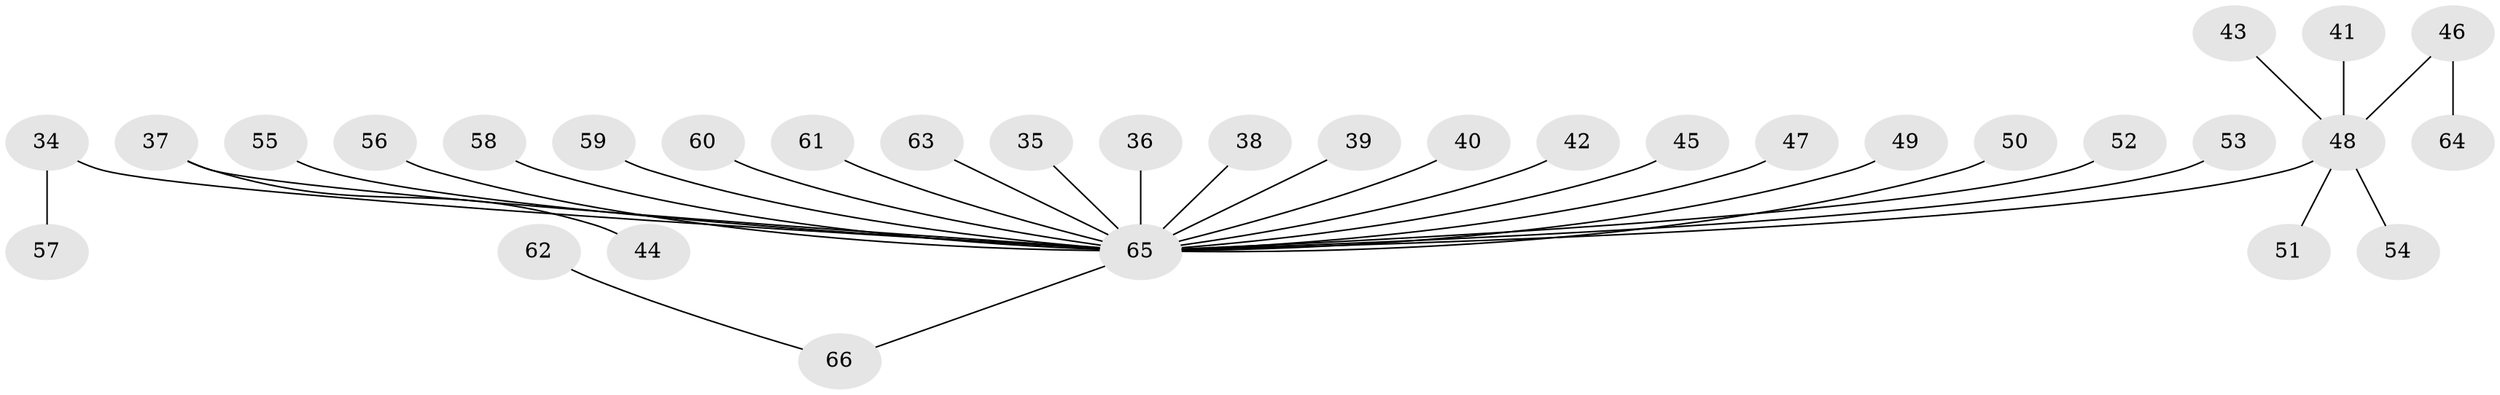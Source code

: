// original degree distribution, {5: 0.09090909090909091, 4: 0.030303030303030304, 6: 0.015151515151515152, 2: 0.25757575757575757, 3: 0.09090909090909091, 1: 0.5151515151515151}
// Generated by graph-tools (version 1.1) at 2025/53/03/09/25 04:53:13]
// undirected, 33 vertices, 32 edges
graph export_dot {
graph [start="1"]
  node [color=gray90,style=filled];
  34;
  35;
  36;
  37;
  38;
  39;
  40;
  41;
  42;
  43;
  44;
  45;
  46;
  47;
  48 [super="+33"];
  49;
  50;
  51;
  52;
  53;
  54;
  55;
  56;
  57;
  58;
  59;
  60;
  61;
  62;
  63;
  64;
  65 [super="+3+4+5+13+7+11+18+15+22+24+6+16+19+32+20+31+21+23+27+30"];
  66 [super="+26"];
  34 -- 57;
  34 -- 65;
  35 -- 65;
  36 -- 65;
  37 -- 44;
  37 -- 65;
  38 -- 65;
  39 -- 65;
  40 -- 65;
  41 -- 48;
  42 -- 65;
  43 -- 48;
  45 -- 65;
  46 -- 64;
  46 -- 48;
  47 -- 65;
  48 -- 65;
  48 -- 51;
  48 -- 54;
  49 -- 65;
  50 -- 65;
  52 -- 65;
  53 -- 65;
  55 -- 65;
  56 -- 65;
  58 -- 65;
  59 -- 65;
  60 -- 65;
  61 -- 65;
  62 -- 66;
  63 -- 65;
  65 -- 66;
}
